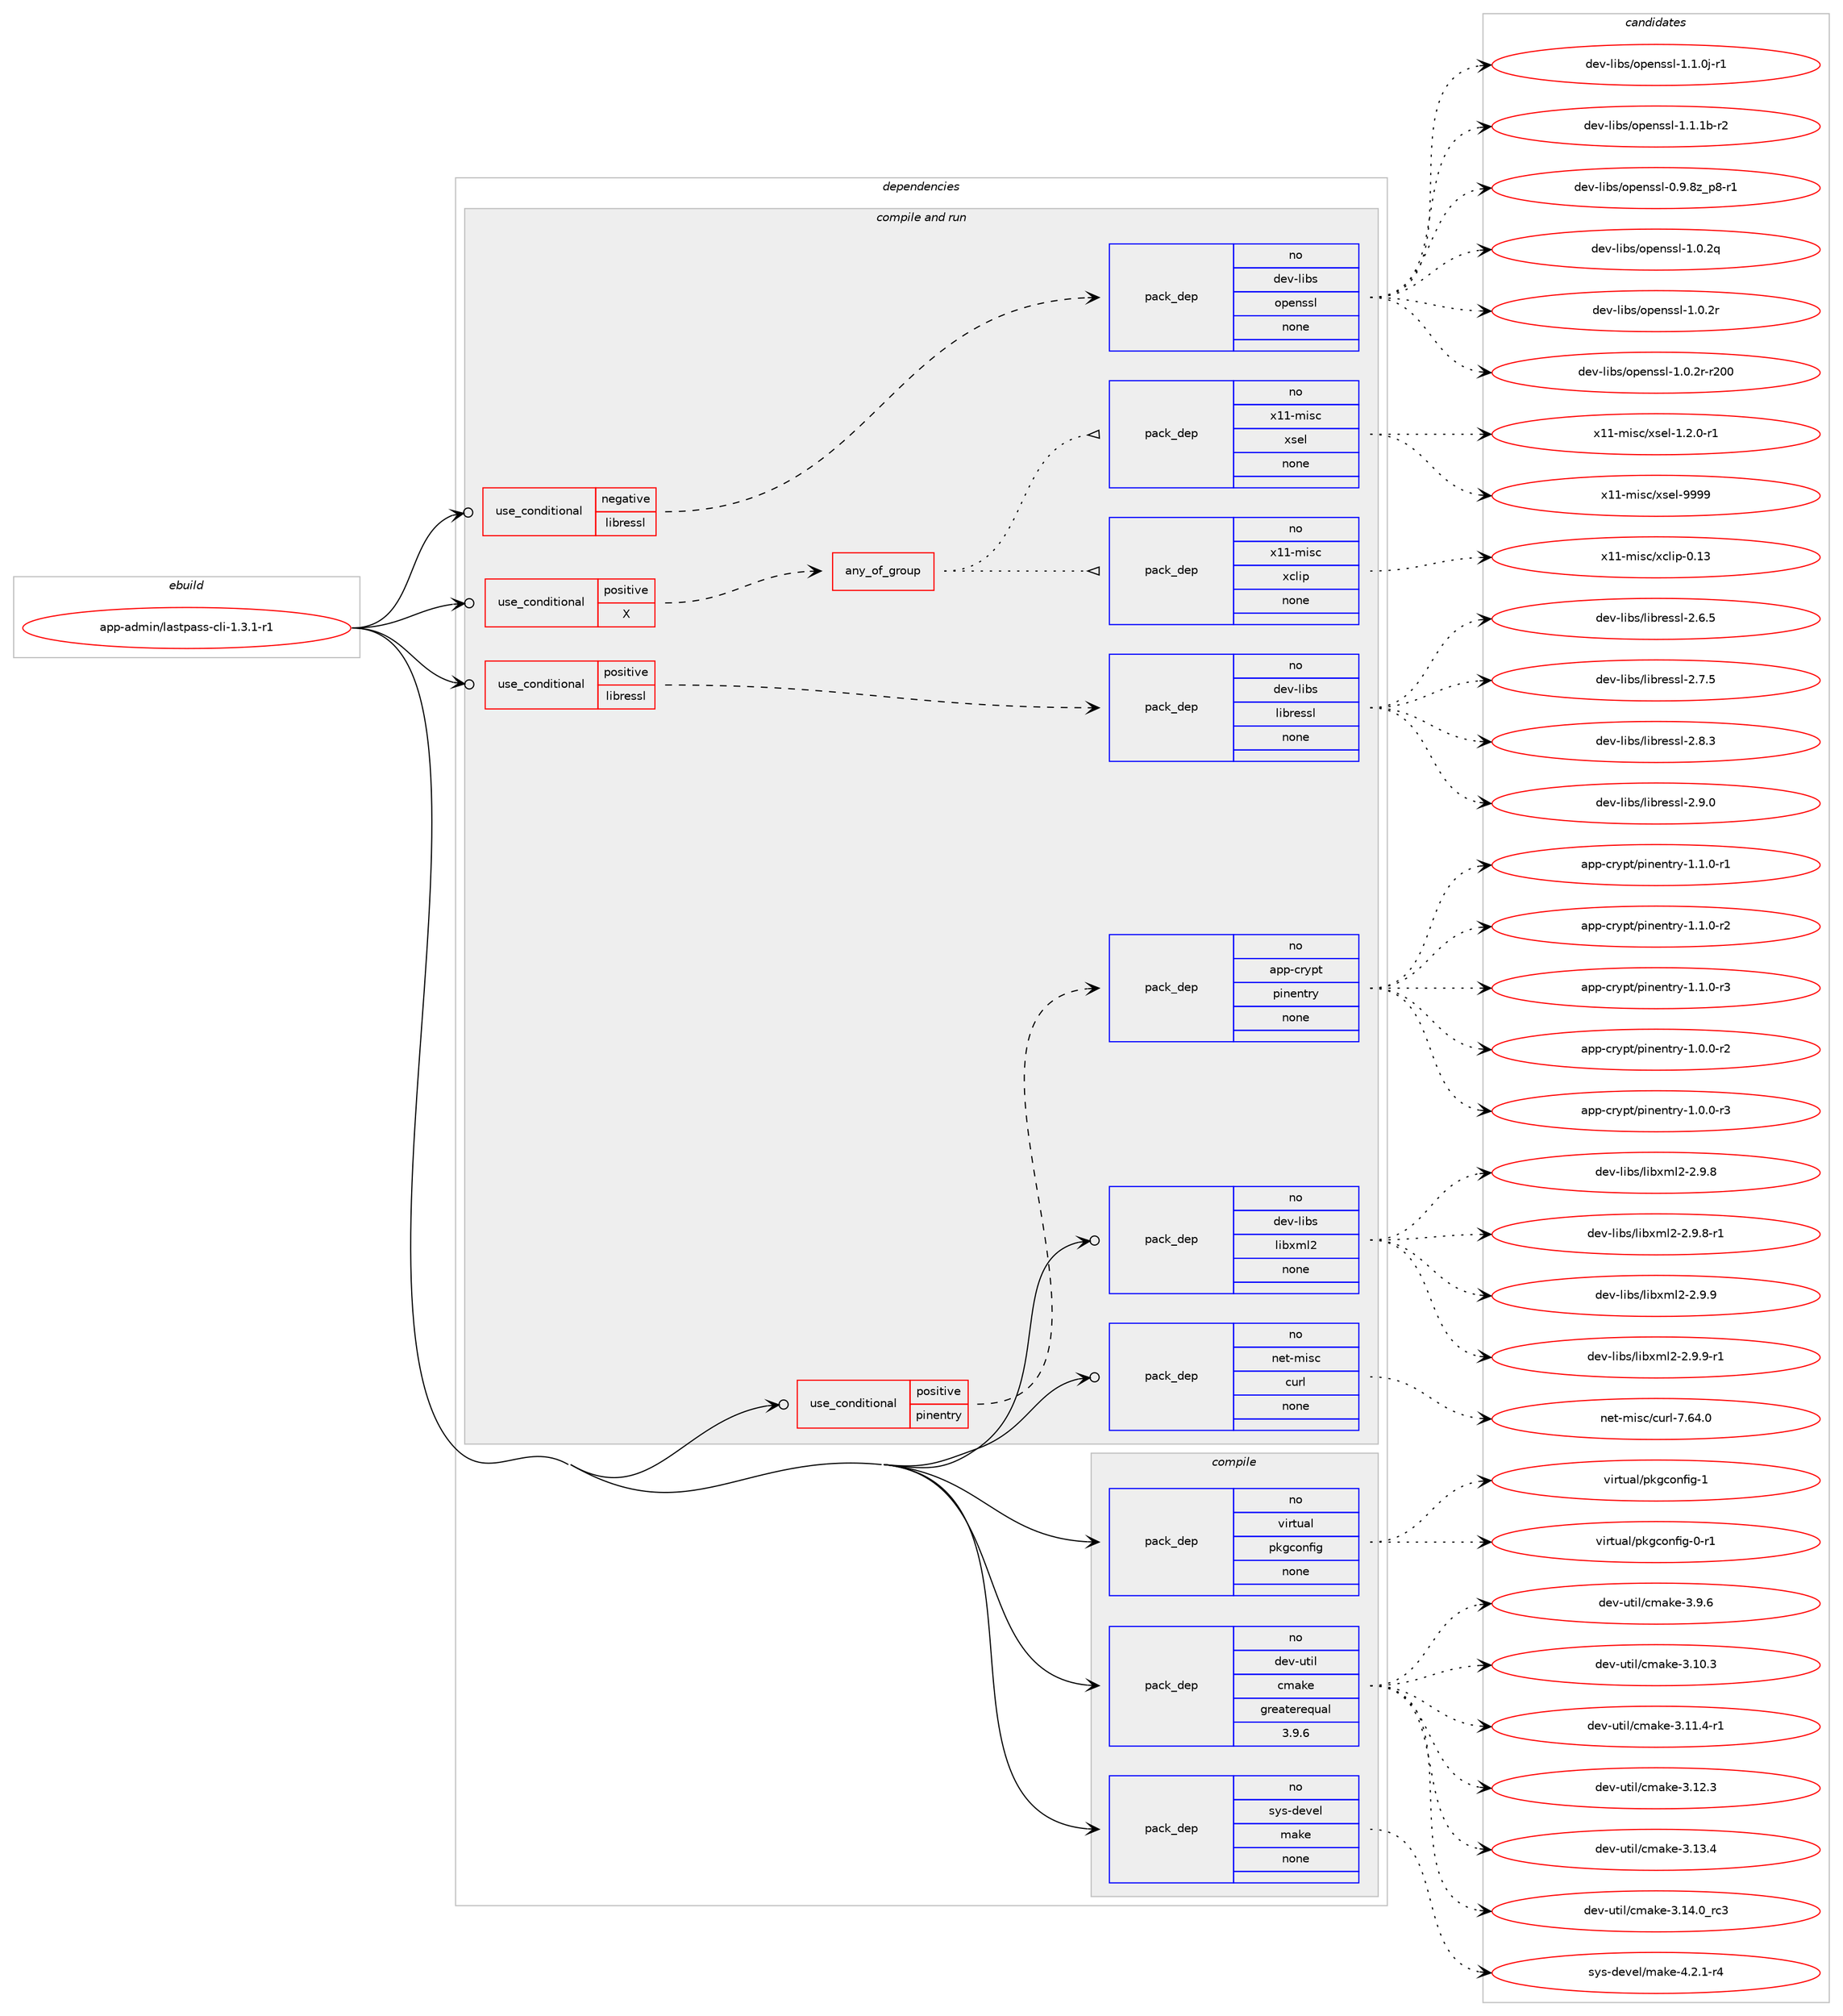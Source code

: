 digraph prolog {

# *************
# Graph options
# *************

newrank=true;
concentrate=true;
compound=true;
graph [rankdir=LR,fontname=Helvetica,fontsize=10,ranksep=1.5];#, ranksep=2.5, nodesep=0.2];
edge  [arrowhead=vee];
node  [fontname=Helvetica,fontsize=10];

# **********
# The ebuild
# **********

subgraph cluster_leftcol {
color=gray;
rank=same;
label=<<i>ebuild</i>>;
id [label="app-admin/lastpass-cli-1.3.1-r1", color=red, width=4, href="../app-admin/lastpass-cli-1.3.1-r1.svg"];
}

# ****************
# The dependencies
# ****************

subgraph cluster_midcol {
color=gray;
label=<<i>dependencies</i>>;
subgraph cluster_compile {
fillcolor="#eeeeee";
style=filled;
label=<<i>compile</i>>;
subgraph pack901583 {
dependency1266297 [label=<<TABLE BORDER="0" CELLBORDER="1" CELLSPACING="0" CELLPADDING="4" WIDTH="220"><TR><TD ROWSPAN="6" CELLPADDING="30">pack_dep</TD></TR><TR><TD WIDTH="110">no</TD></TR><TR><TD>dev-util</TD></TR><TR><TD>cmake</TD></TR><TR><TD>greaterequal</TD></TR><TR><TD>3.9.6</TD></TR></TABLE>>, shape=none, color=blue];
}
id:e -> dependency1266297:w [weight=20,style="solid",arrowhead="vee"];
subgraph pack901584 {
dependency1266298 [label=<<TABLE BORDER="0" CELLBORDER="1" CELLSPACING="0" CELLPADDING="4" WIDTH="220"><TR><TD ROWSPAN="6" CELLPADDING="30">pack_dep</TD></TR><TR><TD WIDTH="110">no</TD></TR><TR><TD>sys-devel</TD></TR><TR><TD>make</TD></TR><TR><TD>none</TD></TR><TR><TD></TD></TR></TABLE>>, shape=none, color=blue];
}
id:e -> dependency1266298:w [weight=20,style="solid",arrowhead="vee"];
subgraph pack901585 {
dependency1266299 [label=<<TABLE BORDER="0" CELLBORDER="1" CELLSPACING="0" CELLPADDING="4" WIDTH="220"><TR><TD ROWSPAN="6" CELLPADDING="30">pack_dep</TD></TR><TR><TD WIDTH="110">no</TD></TR><TR><TD>virtual</TD></TR><TR><TD>pkgconfig</TD></TR><TR><TD>none</TD></TR><TR><TD></TD></TR></TABLE>>, shape=none, color=blue];
}
id:e -> dependency1266299:w [weight=20,style="solid",arrowhead="vee"];
}
subgraph cluster_compileandrun {
fillcolor="#eeeeee";
style=filled;
label=<<i>compile and run</i>>;
subgraph cond345079 {
dependency1266300 [label=<<TABLE BORDER="0" CELLBORDER="1" CELLSPACING="0" CELLPADDING="4"><TR><TD ROWSPAN="3" CELLPADDING="10">use_conditional</TD></TR><TR><TD>negative</TD></TR><TR><TD>libressl</TD></TR></TABLE>>, shape=none, color=red];
subgraph pack901586 {
dependency1266301 [label=<<TABLE BORDER="0" CELLBORDER="1" CELLSPACING="0" CELLPADDING="4" WIDTH="220"><TR><TD ROWSPAN="6" CELLPADDING="30">pack_dep</TD></TR><TR><TD WIDTH="110">no</TD></TR><TR><TD>dev-libs</TD></TR><TR><TD>openssl</TD></TR><TR><TD>none</TD></TR><TR><TD></TD></TR></TABLE>>, shape=none, color=blue];
}
dependency1266300:e -> dependency1266301:w [weight=20,style="dashed",arrowhead="vee"];
}
id:e -> dependency1266300:w [weight=20,style="solid",arrowhead="odotvee"];
subgraph cond345080 {
dependency1266302 [label=<<TABLE BORDER="0" CELLBORDER="1" CELLSPACING="0" CELLPADDING="4"><TR><TD ROWSPAN="3" CELLPADDING="10">use_conditional</TD></TR><TR><TD>positive</TD></TR><TR><TD>X</TD></TR></TABLE>>, shape=none, color=red];
subgraph any19119 {
dependency1266303 [label=<<TABLE BORDER="0" CELLBORDER="1" CELLSPACING="0" CELLPADDING="4"><TR><TD CELLPADDING="10">any_of_group</TD></TR></TABLE>>, shape=none, color=red];subgraph pack901587 {
dependency1266304 [label=<<TABLE BORDER="0" CELLBORDER="1" CELLSPACING="0" CELLPADDING="4" WIDTH="220"><TR><TD ROWSPAN="6" CELLPADDING="30">pack_dep</TD></TR><TR><TD WIDTH="110">no</TD></TR><TR><TD>x11-misc</TD></TR><TR><TD>xclip</TD></TR><TR><TD>none</TD></TR><TR><TD></TD></TR></TABLE>>, shape=none, color=blue];
}
dependency1266303:e -> dependency1266304:w [weight=20,style="dotted",arrowhead="oinv"];
subgraph pack901588 {
dependency1266305 [label=<<TABLE BORDER="0" CELLBORDER="1" CELLSPACING="0" CELLPADDING="4" WIDTH="220"><TR><TD ROWSPAN="6" CELLPADDING="30">pack_dep</TD></TR><TR><TD WIDTH="110">no</TD></TR><TR><TD>x11-misc</TD></TR><TR><TD>xsel</TD></TR><TR><TD>none</TD></TR><TR><TD></TD></TR></TABLE>>, shape=none, color=blue];
}
dependency1266303:e -> dependency1266305:w [weight=20,style="dotted",arrowhead="oinv"];
}
dependency1266302:e -> dependency1266303:w [weight=20,style="dashed",arrowhead="vee"];
}
id:e -> dependency1266302:w [weight=20,style="solid",arrowhead="odotvee"];
subgraph cond345081 {
dependency1266306 [label=<<TABLE BORDER="0" CELLBORDER="1" CELLSPACING="0" CELLPADDING="4"><TR><TD ROWSPAN="3" CELLPADDING="10">use_conditional</TD></TR><TR><TD>positive</TD></TR><TR><TD>libressl</TD></TR></TABLE>>, shape=none, color=red];
subgraph pack901589 {
dependency1266307 [label=<<TABLE BORDER="0" CELLBORDER="1" CELLSPACING="0" CELLPADDING="4" WIDTH="220"><TR><TD ROWSPAN="6" CELLPADDING="30">pack_dep</TD></TR><TR><TD WIDTH="110">no</TD></TR><TR><TD>dev-libs</TD></TR><TR><TD>libressl</TD></TR><TR><TD>none</TD></TR><TR><TD></TD></TR></TABLE>>, shape=none, color=blue];
}
dependency1266306:e -> dependency1266307:w [weight=20,style="dashed",arrowhead="vee"];
}
id:e -> dependency1266306:w [weight=20,style="solid",arrowhead="odotvee"];
subgraph cond345082 {
dependency1266308 [label=<<TABLE BORDER="0" CELLBORDER="1" CELLSPACING="0" CELLPADDING="4"><TR><TD ROWSPAN="3" CELLPADDING="10">use_conditional</TD></TR><TR><TD>positive</TD></TR><TR><TD>pinentry</TD></TR></TABLE>>, shape=none, color=red];
subgraph pack901590 {
dependency1266309 [label=<<TABLE BORDER="0" CELLBORDER="1" CELLSPACING="0" CELLPADDING="4" WIDTH="220"><TR><TD ROWSPAN="6" CELLPADDING="30">pack_dep</TD></TR><TR><TD WIDTH="110">no</TD></TR><TR><TD>app-crypt</TD></TR><TR><TD>pinentry</TD></TR><TR><TD>none</TD></TR><TR><TD></TD></TR></TABLE>>, shape=none, color=blue];
}
dependency1266308:e -> dependency1266309:w [weight=20,style="dashed",arrowhead="vee"];
}
id:e -> dependency1266308:w [weight=20,style="solid",arrowhead="odotvee"];
subgraph pack901591 {
dependency1266310 [label=<<TABLE BORDER="0" CELLBORDER="1" CELLSPACING="0" CELLPADDING="4" WIDTH="220"><TR><TD ROWSPAN="6" CELLPADDING="30">pack_dep</TD></TR><TR><TD WIDTH="110">no</TD></TR><TR><TD>dev-libs</TD></TR><TR><TD>libxml2</TD></TR><TR><TD>none</TD></TR><TR><TD></TD></TR></TABLE>>, shape=none, color=blue];
}
id:e -> dependency1266310:w [weight=20,style="solid",arrowhead="odotvee"];
subgraph pack901592 {
dependency1266311 [label=<<TABLE BORDER="0" CELLBORDER="1" CELLSPACING="0" CELLPADDING="4" WIDTH="220"><TR><TD ROWSPAN="6" CELLPADDING="30">pack_dep</TD></TR><TR><TD WIDTH="110">no</TD></TR><TR><TD>net-misc</TD></TR><TR><TD>curl</TD></TR><TR><TD>none</TD></TR><TR><TD></TD></TR></TABLE>>, shape=none, color=blue];
}
id:e -> dependency1266311:w [weight=20,style="solid",arrowhead="odotvee"];
}
subgraph cluster_run {
fillcolor="#eeeeee";
style=filled;
label=<<i>run</i>>;
}
}

# **************
# The candidates
# **************

subgraph cluster_choices {
rank=same;
color=gray;
label=<<i>candidates</i>>;

subgraph choice901583 {
color=black;
nodesep=1;
choice1001011184511711610510847991099710710145514649484651 [label="dev-util/cmake-3.10.3", color=red, width=4,href="../dev-util/cmake-3.10.3.svg"];
choice10010111845117116105108479910997107101455146494946524511449 [label="dev-util/cmake-3.11.4-r1", color=red, width=4,href="../dev-util/cmake-3.11.4-r1.svg"];
choice1001011184511711610510847991099710710145514649504651 [label="dev-util/cmake-3.12.3", color=red, width=4,href="../dev-util/cmake-3.12.3.svg"];
choice1001011184511711610510847991099710710145514649514652 [label="dev-util/cmake-3.13.4", color=red, width=4,href="../dev-util/cmake-3.13.4.svg"];
choice1001011184511711610510847991099710710145514649524648951149951 [label="dev-util/cmake-3.14.0_rc3", color=red, width=4,href="../dev-util/cmake-3.14.0_rc3.svg"];
choice10010111845117116105108479910997107101455146574654 [label="dev-util/cmake-3.9.6", color=red, width=4,href="../dev-util/cmake-3.9.6.svg"];
dependency1266297:e -> choice1001011184511711610510847991099710710145514649484651:w [style=dotted,weight="100"];
dependency1266297:e -> choice10010111845117116105108479910997107101455146494946524511449:w [style=dotted,weight="100"];
dependency1266297:e -> choice1001011184511711610510847991099710710145514649504651:w [style=dotted,weight="100"];
dependency1266297:e -> choice1001011184511711610510847991099710710145514649514652:w [style=dotted,weight="100"];
dependency1266297:e -> choice1001011184511711610510847991099710710145514649524648951149951:w [style=dotted,weight="100"];
dependency1266297:e -> choice10010111845117116105108479910997107101455146574654:w [style=dotted,weight="100"];
}
subgraph choice901584 {
color=black;
nodesep=1;
choice1151211154510010111810110847109971071014552465046494511452 [label="sys-devel/make-4.2.1-r4", color=red, width=4,href="../sys-devel/make-4.2.1-r4.svg"];
dependency1266298:e -> choice1151211154510010111810110847109971071014552465046494511452:w [style=dotted,weight="100"];
}
subgraph choice901585 {
color=black;
nodesep=1;
choice11810511411611797108471121071039911111010210510345484511449 [label="virtual/pkgconfig-0-r1", color=red, width=4,href="../virtual/pkgconfig-0-r1.svg"];
choice1181051141161179710847112107103991111101021051034549 [label="virtual/pkgconfig-1", color=red, width=4,href="../virtual/pkgconfig-1.svg"];
dependency1266299:e -> choice11810511411611797108471121071039911111010210510345484511449:w [style=dotted,weight="100"];
dependency1266299:e -> choice1181051141161179710847112107103991111101021051034549:w [style=dotted,weight="100"];
}
subgraph choice901586 {
color=black;
nodesep=1;
choice10010111845108105981154711111210111011511510845484657465612295112564511449 [label="dev-libs/openssl-0.9.8z_p8-r1", color=red, width=4,href="../dev-libs/openssl-0.9.8z_p8-r1.svg"];
choice100101118451081059811547111112101110115115108454946484650113 [label="dev-libs/openssl-1.0.2q", color=red, width=4,href="../dev-libs/openssl-1.0.2q.svg"];
choice100101118451081059811547111112101110115115108454946484650114 [label="dev-libs/openssl-1.0.2r", color=red, width=4,href="../dev-libs/openssl-1.0.2r.svg"];
choice10010111845108105981154711111210111011511510845494648465011445114504848 [label="dev-libs/openssl-1.0.2r-r200", color=red, width=4,href="../dev-libs/openssl-1.0.2r-r200.svg"];
choice1001011184510810598115471111121011101151151084549464946481064511449 [label="dev-libs/openssl-1.1.0j-r1", color=red, width=4,href="../dev-libs/openssl-1.1.0j-r1.svg"];
choice100101118451081059811547111112101110115115108454946494649984511450 [label="dev-libs/openssl-1.1.1b-r2", color=red, width=4,href="../dev-libs/openssl-1.1.1b-r2.svg"];
dependency1266301:e -> choice10010111845108105981154711111210111011511510845484657465612295112564511449:w [style=dotted,weight="100"];
dependency1266301:e -> choice100101118451081059811547111112101110115115108454946484650113:w [style=dotted,weight="100"];
dependency1266301:e -> choice100101118451081059811547111112101110115115108454946484650114:w [style=dotted,weight="100"];
dependency1266301:e -> choice10010111845108105981154711111210111011511510845494648465011445114504848:w [style=dotted,weight="100"];
dependency1266301:e -> choice1001011184510810598115471111121011101151151084549464946481064511449:w [style=dotted,weight="100"];
dependency1266301:e -> choice100101118451081059811547111112101110115115108454946494649984511450:w [style=dotted,weight="100"];
}
subgraph choice901587 {
color=black;
nodesep=1;
choice1204949451091051159947120991081051124548464951 [label="x11-misc/xclip-0.13", color=red, width=4,href="../x11-misc/xclip-0.13.svg"];
dependency1266304:e -> choice1204949451091051159947120991081051124548464951:w [style=dotted,weight="100"];
}
subgraph choice901588 {
color=black;
nodesep=1;
choice12049494510910511599471201151011084549465046484511449 [label="x11-misc/xsel-1.2.0-r1", color=red, width=4,href="../x11-misc/xsel-1.2.0-r1.svg"];
choice12049494510910511599471201151011084557575757 [label="x11-misc/xsel-9999", color=red, width=4,href="../x11-misc/xsel-9999.svg"];
dependency1266305:e -> choice12049494510910511599471201151011084549465046484511449:w [style=dotted,weight="100"];
dependency1266305:e -> choice12049494510910511599471201151011084557575757:w [style=dotted,weight="100"];
}
subgraph choice901589 {
color=black;
nodesep=1;
choice10010111845108105981154710810598114101115115108455046544653 [label="dev-libs/libressl-2.6.5", color=red, width=4,href="../dev-libs/libressl-2.6.5.svg"];
choice10010111845108105981154710810598114101115115108455046554653 [label="dev-libs/libressl-2.7.5", color=red, width=4,href="../dev-libs/libressl-2.7.5.svg"];
choice10010111845108105981154710810598114101115115108455046564651 [label="dev-libs/libressl-2.8.3", color=red, width=4,href="../dev-libs/libressl-2.8.3.svg"];
choice10010111845108105981154710810598114101115115108455046574648 [label="dev-libs/libressl-2.9.0", color=red, width=4,href="../dev-libs/libressl-2.9.0.svg"];
dependency1266307:e -> choice10010111845108105981154710810598114101115115108455046544653:w [style=dotted,weight="100"];
dependency1266307:e -> choice10010111845108105981154710810598114101115115108455046554653:w [style=dotted,weight="100"];
dependency1266307:e -> choice10010111845108105981154710810598114101115115108455046564651:w [style=dotted,weight="100"];
dependency1266307:e -> choice10010111845108105981154710810598114101115115108455046574648:w [style=dotted,weight="100"];
}
subgraph choice901590 {
color=black;
nodesep=1;
choice971121124599114121112116471121051101011101161141214549464846484511450 [label="app-crypt/pinentry-1.0.0-r2", color=red, width=4,href="../app-crypt/pinentry-1.0.0-r2.svg"];
choice971121124599114121112116471121051101011101161141214549464846484511451 [label="app-crypt/pinentry-1.0.0-r3", color=red, width=4,href="../app-crypt/pinentry-1.0.0-r3.svg"];
choice971121124599114121112116471121051101011101161141214549464946484511449 [label="app-crypt/pinentry-1.1.0-r1", color=red, width=4,href="../app-crypt/pinentry-1.1.0-r1.svg"];
choice971121124599114121112116471121051101011101161141214549464946484511450 [label="app-crypt/pinentry-1.1.0-r2", color=red, width=4,href="../app-crypt/pinentry-1.1.0-r2.svg"];
choice971121124599114121112116471121051101011101161141214549464946484511451 [label="app-crypt/pinentry-1.1.0-r3", color=red, width=4,href="../app-crypt/pinentry-1.1.0-r3.svg"];
dependency1266309:e -> choice971121124599114121112116471121051101011101161141214549464846484511450:w [style=dotted,weight="100"];
dependency1266309:e -> choice971121124599114121112116471121051101011101161141214549464846484511451:w [style=dotted,weight="100"];
dependency1266309:e -> choice971121124599114121112116471121051101011101161141214549464946484511449:w [style=dotted,weight="100"];
dependency1266309:e -> choice971121124599114121112116471121051101011101161141214549464946484511450:w [style=dotted,weight="100"];
dependency1266309:e -> choice971121124599114121112116471121051101011101161141214549464946484511451:w [style=dotted,weight="100"];
}
subgraph choice901591 {
color=black;
nodesep=1;
choice1001011184510810598115471081059812010910850455046574656 [label="dev-libs/libxml2-2.9.8", color=red, width=4,href="../dev-libs/libxml2-2.9.8.svg"];
choice10010111845108105981154710810598120109108504550465746564511449 [label="dev-libs/libxml2-2.9.8-r1", color=red, width=4,href="../dev-libs/libxml2-2.9.8-r1.svg"];
choice1001011184510810598115471081059812010910850455046574657 [label="dev-libs/libxml2-2.9.9", color=red, width=4,href="../dev-libs/libxml2-2.9.9.svg"];
choice10010111845108105981154710810598120109108504550465746574511449 [label="dev-libs/libxml2-2.9.9-r1", color=red, width=4,href="../dev-libs/libxml2-2.9.9-r1.svg"];
dependency1266310:e -> choice1001011184510810598115471081059812010910850455046574656:w [style=dotted,weight="100"];
dependency1266310:e -> choice10010111845108105981154710810598120109108504550465746564511449:w [style=dotted,weight="100"];
dependency1266310:e -> choice1001011184510810598115471081059812010910850455046574657:w [style=dotted,weight="100"];
dependency1266310:e -> choice10010111845108105981154710810598120109108504550465746574511449:w [style=dotted,weight="100"];
}
subgraph choice901592 {
color=black;
nodesep=1;
choice1101011164510910511599479911711410845554654524648 [label="net-misc/curl-7.64.0", color=red, width=4,href="../net-misc/curl-7.64.0.svg"];
dependency1266311:e -> choice1101011164510910511599479911711410845554654524648:w [style=dotted,weight="100"];
}
}

}
